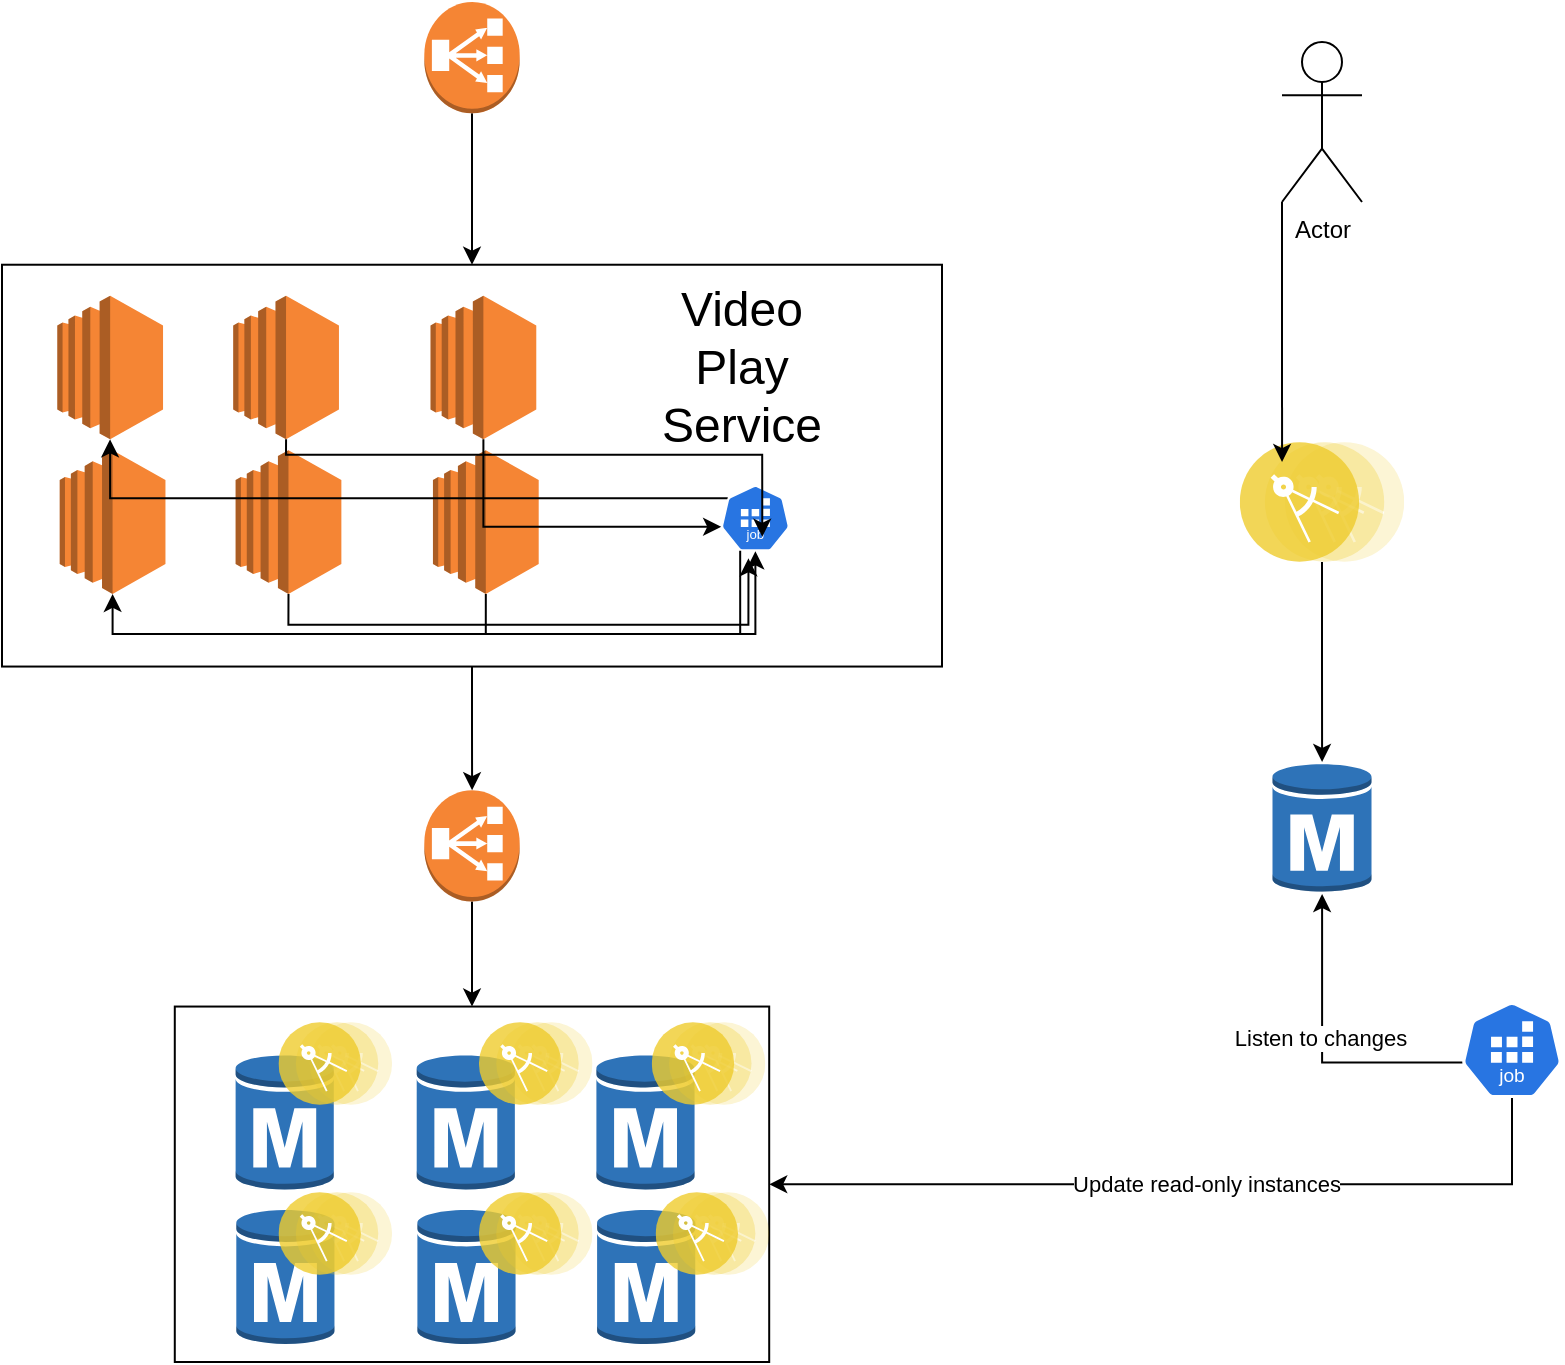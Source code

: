 <mxfile version="27.0.9">
  <diagram name="Page-1" id="gHDuonuj7EWKs1KTuPs1">
    <mxGraphModel dx="1426" dy="771" grid="1" gridSize="10" guides="1" tooltips="1" connect="1" arrows="1" fold="1" page="1" pageScale="1" pageWidth="850" pageHeight="1100" math="0" shadow="0">
      <root>
        <mxCell id="0" />
        <mxCell id="1" parent="0" />
        <mxCell id="LvuUFY8XE9f9ZZx2nTjW-48" value="" style="group" vertex="1" connectable="0" parent="1">
          <mxGeometry x="20" y="80" width="470" height="680" as="geometry" />
        </mxCell>
        <mxCell id="LvuUFY8XE9f9ZZx2nTjW-31" style="edgeStyle=orthogonalEdgeStyle;rounded=0;orthogonalLoop=1;jettySize=auto;html=1;exitX=0.5;exitY=1;exitDx=0;exitDy=0;" edge="1" parent="LvuUFY8XE9f9ZZx2nTjW-48" source="LvuUFY8XE9f9ZZx2nTjW-5" target="LvuUFY8XE9f9ZZx2nTjW-30">
          <mxGeometry relative="1" as="geometry" />
        </mxCell>
        <mxCell id="LvuUFY8XE9f9ZZx2nTjW-5" value="" style="rounded=0;whiteSpace=wrap;html=1;" vertex="1" parent="LvuUFY8XE9f9ZZx2nTjW-48">
          <mxGeometry y="131.364" width="470" height="200.909" as="geometry" />
        </mxCell>
        <mxCell id="LvuUFY8XE9f9ZZx2nTjW-40" style="edgeStyle=orthogonalEdgeStyle;rounded=0;orthogonalLoop=1;jettySize=auto;html=1;exitX=0.5;exitY=1;exitDx=0;exitDy=0;exitPerimeter=0;entryX=0.5;entryY=0;entryDx=0;entryDy=0;" edge="1" parent="LvuUFY8XE9f9ZZx2nTjW-48" source="LvuUFY8XE9f9ZZx2nTjW-1" target="LvuUFY8XE9f9ZZx2nTjW-5">
          <mxGeometry relative="1" as="geometry" />
        </mxCell>
        <mxCell id="LvuUFY8XE9f9ZZx2nTjW-1" value="" style="outlineConnect=0;dashed=0;verticalLabelPosition=bottom;verticalAlign=top;align=center;html=1;shape=mxgraph.aws3.classic_load_balancer;fillColor=#F58534;gradientColor=none;" vertex="1" parent="LvuUFY8XE9f9ZZx2nTjW-48">
          <mxGeometry x="211.154" width="47.691" height="55.636" as="geometry" />
        </mxCell>
        <mxCell id="LvuUFY8XE9f9ZZx2nTjW-6" value="" style="outlineConnect=0;dashed=0;verticalLabelPosition=bottom;verticalAlign=top;align=center;html=1;shape=mxgraph.aws3.ec2;fillColor=#F58534;gradientColor=none;" vertex="1" parent="LvuUFY8XE9f9ZZx2nTjW-48">
          <mxGeometry x="27.647" y="146.818" width="52.875" height="71.864" as="geometry" />
        </mxCell>
        <mxCell id="LvuUFY8XE9f9ZZx2nTjW-7" value="" style="outlineConnect=0;dashed=0;verticalLabelPosition=bottom;verticalAlign=top;align=center;html=1;shape=mxgraph.aws3.ec2;fillColor=#F58534;gradientColor=none;" vertex="1" parent="LvuUFY8XE9f9ZZx2nTjW-48">
          <mxGeometry x="115.599" y="146.818" width="52.875" height="71.864" as="geometry" />
        </mxCell>
        <mxCell id="LvuUFY8XE9f9ZZx2nTjW-8" value="" style="outlineConnect=0;dashed=0;verticalLabelPosition=bottom;verticalAlign=top;align=center;html=1;shape=mxgraph.aws3.ec2;fillColor=#F58534;gradientColor=none;" vertex="1" parent="LvuUFY8XE9f9ZZx2nTjW-48">
          <mxGeometry x="214.265" y="146.818" width="52.875" height="71.864" as="geometry" />
        </mxCell>
        <mxCell id="LvuUFY8XE9f9ZZx2nTjW-9" value="" style="outlineConnect=0;dashed=0;verticalLabelPosition=bottom;verticalAlign=top;align=center;html=1;shape=mxgraph.aws3.ec2;fillColor=#F58534;gradientColor=none;" vertex="1" parent="LvuUFY8XE9f9ZZx2nTjW-48">
          <mxGeometry x="215.474" y="224.091" width="52.875" height="71.864" as="geometry" />
        </mxCell>
        <mxCell id="LvuUFY8XE9f9ZZx2nTjW-17" style="edgeStyle=orthogonalEdgeStyle;rounded=0;orthogonalLoop=1;jettySize=auto;html=1;exitX=0.5;exitY=1;exitDx=0;exitDy=0;exitPerimeter=0;" edge="1" parent="LvuUFY8XE9f9ZZx2nTjW-48" source="LvuUFY8XE9f9ZZx2nTjW-10">
          <mxGeometry relative="1" as="geometry">
            <mxPoint x="373.235" y="278.182" as="targetPoint" />
            <Array as="points">
              <mxPoint x="143.074" y="311.409" />
              <mxPoint x="373.235" y="311.409" />
            </Array>
          </mxGeometry>
        </mxCell>
        <mxCell id="LvuUFY8XE9f9ZZx2nTjW-10" value="" style="outlineConnect=0;dashed=0;verticalLabelPosition=bottom;verticalAlign=top;align=center;html=1;shape=mxgraph.aws3.ec2;fillColor=#F58534;gradientColor=none;" vertex="1" parent="LvuUFY8XE9f9ZZx2nTjW-48">
          <mxGeometry x="116.809" y="224.091" width="52.875" height="71.864" as="geometry" />
        </mxCell>
        <mxCell id="LvuUFY8XE9f9ZZx2nTjW-11" value="" style="outlineConnect=0;dashed=0;verticalLabelPosition=bottom;verticalAlign=top;align=center;html=1;shape=mxgraph.aws3.ec2;fillColor=#F58534;gradientColor=none;" vertex="1" parent="LvuUFY8XE9f9ZZx2nTjW-48">
          <mxGeometry x="28.857" y="224.091" width="52.875" height="71.864" as="geometry" />
        </mxCell>
        <mxCell id="LvuUFY8XE9f9ZZx2nTjW-13" value="&lt;font style=&quot;font-size: 24px;&quot;&gt;Video Play Service&lt;/font&gt;" style="text;strokeColor=none;align=center;fillColor=none;html=1;verticalAlign=middle;whiteSpace=wrap;rounded=0;" vertex="1" parent="LvuUFY8XE9f9ZZx2nTjW-48">
          <mxGeometry x="317.941" y="155.705" width="103.676" height="54.091" as="geometry" />
        </mxCell>
        <mxCell id="LvuUFY8XE9f9ZZx2nTjW-28" style="edgeStyle=orthogonalEdgeStyle;rounded=0;orthogonalLoop=1;jettySize=auto;html=1;exitX=0.1;exitY=0.2;exitDx=0;exitDy=0;exitPerimeter=0;" edge="1" parent="LvuUFY8XE9f9ZZx2nTjW-48" source="LvuUFY8XE9f9ZZx2nTjW-14" target="LvuUFY8XE9f9ZZx2nTjW-6">
          <mxGeometry relative="1" as="geometry" />
        </mxCell>
        <mxCell id="LvuUFY8XE9f9ZZx2nTjW-14" value="" style="aspect=fixed;sketch=0;html=1;dashed=0;whitespace=wrap;verticalLabelPosition=bottom;verticalAlign=top;fillColor=#2875E2;strokeColor=#ffffff;points=[[0.005,0.63,0],[0.1,0.2,0],[0.9,0.2,0],[0.5,0,0],[0.995,0.63,0],[0.72,0.99,0],[0.5,1,0],[0.28,0.99,0]];shape=mxgraph.kubernetes.icon2;kubernetesLabel=1;prIcon=job" vertex="1" parent="LvuUFY8XE9f9ZZx2nTjW-48">
          <mxGeometry x="359.412" y="241.477" width="34.559" height="33.176" as="geometry" />
        </mxCell>
        <mxCell id="LvuUFY8XE9f9ZZx2nTjW-15" style="edgeStyle=orthogonalEdgeStyle;rounded=0;orthogonalLoop=1;jettySize=auto;html=1;exitX=0.5;exitY=1;exitDx=0;exitDy=0;exitPerimeter=0;entryX=0.005;entryY=0.63;entryDx=0;entryDy=0;entryPerimeter=0;" edge="1" parent="LvuUFY8XE9f9ZZx2nTjW-48" source="LvuUFY8XE9f9ZZx2nTjW-8" target="LvuUFY8XE9f9ZZx2nTjW-14">
          <mxGeometry relative="1" as="geometry" />
        </mxCell>
        <mxCell id="LvuUFY8XE9f9ZZx2nTjW-16" style="edgeStyle=orthogonalEdgeStyle;rounded=0;orthogonalLoop=1;jettySize=auto;html=1;exitX=0.5;exitY=1;exitDx=0;exitDy=0;exitPerimeter=0;entryX=0.5;entryY=1;entryDx=0;entryDy=0;entryPerimeter=0;" edge="1" parent="LvuUFY8XE9f9ZZx2nTjW-48" source="LvuUFY8XE9f9ZZx2nTjW-9" target="LvuUFY8XE9f9ZZx2nTjW-14">
          <mxGeometry relative="1" as="geometry" />
        </mxCell>
        <mxCell id="LvuUFY8XE9f9ZZx2nTjW-20" style="edgeStyle=orthogonalEdgeStyle;rounded=0;orthogonalLoop=1;jettySize=auto;html=1;exitX=0.5;exitY=1;exitDx=0;exitDy=0;exitPerimeter=0;entryX=0.6;entryY=0.781;entryDx=0;entryDy=0;entryPerimeter=0;" edge="1" parent="LvuUFY8XE9f9ZZx2nTjW-48" source="LvuUFY8XE9f9ZZx2nTjW-7" target="LvuUFY8XE9f9ZZx2nTjW-14">
          <mxGeometry relative="1" as="geometry">
            <Array as="points">
              <mxPoint x="142.382" y="226.409" />
              <mxPoint x="380.147" y="226.409" />
            </Array>
          </mxGeometry>
        </mxCell>
        <mxCell id="LvuUFY8XE9f9ZZx2nTjW-29" style="edgeStyle=orthogonalEdgeStyle;rounded=0;orthogonalLoop=1;jettySize=auto;html=1;exitX=0.28;exitY=0.99;exitDx=0;exitDy=0;exitPerimeter=0;entryX=0.5;entryY=1;entryDx=0;entryDy=0;entryPerimeter=0;" edge="1" parent="LvuUFY8XE9f9ZZx2nTjW-48" source="LvuUFY8XE9f9ZZx2nTjW-14" target="LvuUFY8XE9f9ZZx2nTjW-11">
          <mxGeometry relative="1" as="geometry" />
        </mxCell>
        <mxCell id="LvuUFY8XE9f9ZZx2nTjW-41" style="edgeStyle=orthogonalEdgeStyle;rounded=0;orthogonalLoop=1;jettySize=auto;html=1;exitX=0.5;exitY=1;exitDx=0;exitDy=0;exitPerimeter=0;entryX=0.5;entryY=0;entryDx=0;entryDy=0;" edge="1" parent="LvuUFY8XE9f9ZZx2nTjW-48" source="LvuUFY8XE9f9ZZx2nTjW-30" target="LvuUFY8XE9f9ZZx2nTjW-32">
          <mxGeometry relative="1" as="geometry" />
        </mxCell>
        <mxCell id="LvuUFY8XE9f9ZZx2nTjW-30" value="" style="outlineConnect=0;dashed=0;verticalLabelPosition=bottom;verticalAlign=top;align=center;html=1;shape=mxgraph.aws3.classic_load_balancer;fillColor=#F58534;gradientColor=none;" vertex="1" parent="LvuUFY8XE9f9ZZx2nTjW-48">
          <mxGeometry x="211.154" y="394.091" width="47.691" height="55.636" as="geometry" />
        </mxCell>
        <mxCell id="LvuUFY8XE9f9ZZx2nTjW-32" value="" style="rounded=0;whiteSpace=wrap;html=1;" vertex="1" parent="LvuUFY8XE9f9ZZx2nTjW-48">
          <mxGeometry x="86.397" y="502.273" width="297.206" height="177.727" as="geometry" />
        </mxCell>
        <mxCell id="LvuUFY8XE9f9ZZx2nTjW-34" value="" style="outlineConnect=0;dashed=0;verticalLabelPosition=bottom;verticalAlign=top;align=center;html=1;shape=mxgraph.aws3.rds_db_instance;fillColor=#2E73B8;gradientColor=none;" vertex="1" parent="LvuUFY8XE9f9ZZx2nTjW-48">
          <mxGeometry x="116.809" y="525.455" width="49.074" height="69.545" as="geometry" />
        </mxCell>
        <mxCell id="LvuUFY8XE9f9ZZx2nTjW-35" value="" style="outlineConnect=0;dashed=0;verticalLabelPosition=bottom;verticalAlign=top;align=center;html=1;shape=mxgraph.aws3.rds_db_instance;fillColor=#2E73B8;gradientColor=none;" vertex="1" parent="LvuUFY8XE9f9ZZx2nTjW-48">
          <mxGeometry x="207.353" y="525.455" width="49.074" height="69.545" as="geometry" />
        </mxCell>
        <mxCell id="LvuUFY8XE9f9ZZx2nTjW-36" value="" style="outlineConnect=0;dashed=0;verticalLabelPosition=bottom;verticalAlign=top;align=center;html=1;shape=mxgraph.aws3.rds_db_instance;fillColor=#2E73B8;gradientColor=none;" vertex="1" parent="LvuUFY8XE9f9ZZx2nTjW-48">
          <mxGeometry x="297.206" y="525.455" width="49.074" height="69.545" as="geometry" />
        </mxCell>
        <mxCell id="LvuUFY8XE9f9ZZx2nTjW-37" value="" style="outlineConnect=0;dashed=0;verticalLabelPosition=bottom;verticalAlign=top;align=center;html=1;shape=mxgraph.aws3.rds_db_instance;fillColor=#2E73B8;gradientColor=none;" vertex="1" parent="LvuUFY8XE9f9ZZx2nTjW-48">
          <mxGeometry x="297.551" y="602.727" width="49.074" height="69.545" as="geometry" />
        </mxCell>
        <mxCell id="LvuUFY8XE9f9ZZx2nTjW-38" value="" style="outlineConnect=0;dashed=0;verticalLabelPosition=bottom;verticalAlign=top;align=center;html=1;shape=mxgraph.aws3.rds_db_instance;fillColor=#2E73B8;gradientColor=none;" vertex="1" parent="LvuUFY8XE9f9ZZx2nTjW-48">
          <mxGeometry x="207.699" y="602.727" width="49.074" height="69.545" as="geometry" />
        </mxCell>
        <mxCell id="LvuUFY8XE9f9ZZx2nTjW-39" value="" style="outlineConnect=0;dashed=0;verticalLabelPosition=bottom;verticalAlign=top;align=center;html=1;shape=mxgraph.aws3.rds_db_instance;fillColor=#2E73B8;gradientColor=none;" vertex="1" parent="LvuUFY8XE9f9ZZx2nTjW-48">
          <mxGeometry x="117.154" y="602.727" width="49.074" height="69.545" as="geometry" />
        </mxCell>
        <mxCell id="LvuUFY8XE9f9ZZx2nTjW-42" value="" style="image;aspect=fixed;perimeter=ellipsePerimeter;html=1;align=center;shadow=0;dashed=0;fontColor=#4277BB;labelBackgroundColor=default;fontSize=12;spacingTop=3;image=img/lib/ibm/applications/microservice.svg;" vertex="1" parent="LvuUFY8XE9f9ZZx2nTjW-48">
          <mxGeometry x="138.235" y="510" width="56.815" height="41.471" as="geometry" />
        </mxCell>
        <mxCell id="LvuUFY8XE9f9ZZx2nTjW-43" value="" style="image;aspect=fixed;perimeter=ellipsePerimeter;html=1;align=center;shadow=0;dashed=0;fontColor=#4277BB;labelBackgroundColor=default;fontSize=12;spacingTop=3;image=img/lib/ibm/applications/microservice.svg;" vertex="1" parent="LvuUFY8XE9f9ZZx2nTjW-48">
          <mxGeometry x="238.456" y="510" width="56.815" height="41.471" as="geometry" />
        </mxCell>
        <mxCell id="LvuUFY8XE9f9ZZx2nTjW-44" value="" style="image;aspect=fixed;perimeter=ellipsePerimeter;html=1;align=center;shadow=0;dashed=0;fontColor=#4277BB;labelBackgroundColor=default;fontSize=12;spacingTop=3;image=img/lib/ibm/applications/microservice.svg;" vertex="1" parent="LvuUFY8XE9f9ZZx2nTjW-48">
          <mxGeometry x="324.853" y="510" width="56.815" height="41.471" as="geometry" />
        </mxCell>
        <mxCell id="LvuUFY8XE9f9ZZx2nTjW-45" value="" style="image;aspect=fixed;perimeter=ellipsePerimeter;html=1;align=center;shadow=0;dashed=0;fontColor=#4277BB;labelBackgroundColor=default;fontSize=12;spacingTop=3;image=img/lib/ibm/applications/microservice.svg;" vertex="1" parent="LvuUFY8XE9f9ZZx2nTjW-48">
          <mxGeometry x="326.788" y="595" width="56.815" height="41.471" as="geometry" />
        </mxCell>
        <mxCell id="LvuUFY8XE9f9ZZx2nTjW-46" value="" style="image;aspect=fixed;perimeter=ellipsePerimeter;html=1;align=center;shadow=0;dashed=0;fontColor=#4277BB;labelBackgroundColor=default;fontSize=12;spacingTop=3;image=img/lib/ibm/applications/microservice.svg;" vertex="1" parent="LvuUFY8XE9f9ZZx2nTjW-48">
          <mxGeometry x="238.456" y="595" width="56.815" height="41.471" as="geometry" />
        </mxCell>
        <mxCell id="LvuUFY8XE9f9ZZx2nTjW-47" value="" style="image;aspect=fixed;perimeter=ellipsePerimeter;html=1;align=center;shadow=0;dashed=0;fontColor=#4277BB;labelBackgroundColor=default;fontSize=12;spacingTop=3;image=img/lib/ibm/applications/microservice.svg;" vertex="1" parent="LvuUFY8XE9f9ZZx2nTjW-48">
          <mxGeometry x="138.235" y="595" width="56.815" height="41.471" as="geometry" />
        </mxCell>
        <mxCell id="LvuUFY8XE9f9ZZx2nTjW-49" value="Actor" style="shape=umlActor;verticalLabelPosition=bottom;verticalAlign=top;html=1;outlineConnect=0;" vertex="1" parent="1">
          <mxGeometry x="660" y="100" width="40" height="80" as="geometry" />
        </mxCell>
        <mxCell id="LvuUFY8XE9f9ZZx2nTjW-55" style="edgeStyle=orthogonalEdgeStyle;rounded=0;orthogonalLoop=1;jettySize=auto;html=1;exitX=0.5;exitY=1;exitDx=0;exitDy=0;" edge="1" parent="1" source="LvuUFY8XE9f9ZZx2nTjW-50" target="LvuUFY8XE9f9ZZx2nTjW-54">
          <mxGeometry relative="1" as="geometry" />
        </mxCell>
        <mxCell id="LvuUFY8XE9f9ZZx2nTjW-50" value="" style="image;aspect=fixed;perimeter=ellipsePerimeter;html=1;align=center;shadow=0;dashed=0;fontColor=#4277BB;labelBackgroundColor=default;fontSize=12;spacingTop=3;image=img/lib/ibm/applications/microservice.svg;" vertex="1" parent="1">
          <mxGeometry x="638.9" y="300" width="82.2" height="60" as="geometry" />
        </mxCell>
        <mxCell id="LvuUFY8XE9f9ZZx2nTjW-53" style="edgeStyle=orthogonalEdgeStyle;rounded=0;orthogonalLoop=1;jettySize=auto;html=1;exitX=0;exitY=1;exitDx=0;exitDy=0;exitPerimeter=0;entryX=0.257;entryY=0.167;entryDx=0;entryDy=0;entryPerimeter=0;" edge="1" parent="1" source="LvuUFY8XE9f9ZZx2nTjW-49" target="LvuUFY8XE9f9ZZx2nTjW-50">
          <mxGeometry relative="1" as="geometry" />
        </mxCell>
        <mxCell id="LvuUFY8XE9f9ZZx2nTjW-54" value="" style="outlineConnect=0;dashed=0;verticalLabelPosition=bottom;verticalAlign=top;align=center;html=1;shape=mxgraph.aws3.rds_db_instance;fillColor=#2E73B8;gradientColor=none;" vertex="1" parent="1">
          <mxGeometry x="655.25" y="460" width="49.5" height="66" as="geometry" />
        </mxCell>
        <mxCell id="LvuUFY8XE9f9ZZx2nTjW-57" style="edgeStyle=orthogonalEdgeStyle;rounded=0;orthogonalLoop=1;jettySize=auto;html=1;exitX=0.005;exitY=0.63;exitDx=0;exitDy=0;exitPerimeter=0;" edge="1" parent="1" source="LvuUFY8XE9f9ZZx2nTjW-56" target="LvuUFY8XE9f9ZZx2nTjW-54">
          <mxGeometry relative="1" as="geometry" />
        </mxCell>
        <mxCell id="LvuUFY8XE9f9ZZx2nTjW-58" value="Listen to changes" style="edgeLabel;html=1;align=center;verticalAlign=middle;resizable=0;points=[];" vertex="1" connectable="0" parent="LvuUFY8XE9f9ZZx2nTjW-57">
          <mxGeometry x="0.067" y="1" relative="1" as="geometry">
            <mxPoint as="offset" />
          </mxGeometry>
        </mxCell>
        <mxCell id="LvuUFY8XE9f9ZZx2nTjW-59" style="edgeStyle=orthogonalEdgeStyle;rounded=0;orthogonalLoop=1;jettySize=auto;html=1;exitX=0.5;exitY=1;exitDx=0;exitDy=0;exitPerimeter=0;entryX=1;entryY=0.5;entryDx=0;entryDy=0;" edge="1" parent="1" source="LvuUFY8XE9f9ZZx2nTjW-56" target="LvuUFY8XE9f9ZZx2nTjW-32">
          <mxGeometry relative="1" as="geometry" />
        </mxCell>
        <mxCell id="LvuUFY8XE9f9ZZx2nTjW-60" value="U&lt;span style=&quot;background-color: light-dark(#ffffff, var(--ge-dark-color, #121212)); color: light-dark(rgb(0, 0, 0), rgb(255, 255, 255));&quot;&gt;pdate read-only instances&lt;/span&gt;" style="edgeLabel;html=1;align=center;verticalAlign=middle;resizable=0;points=[];" vertex="1" connectable="0" parent="LvuUFY8XE9f9ZZx2nTjW-59">
          <mxGeometry x="-0.054" y="3" relative="1" as="geometry">
            <mxPoint y="-3" as="offset" />
          </mxGeometry>
        </mxCell>
        <mxCell id="LvuUFY8XE9f9ZZx2nTjW-56" value="" style="aspect=fixed;sketch=0;html=1;dashed=0;whitespace=wrap;verticalLabelPosition=bottom;verticalAlign=top;fillColor=#2875E2;strokeColor=#ffffff;points=[[0.005,0.63,0],[0.1,0.2,0],[0.9,0.2,0],[0.5,0,0],[0.995,0.63,0],[0.72,0.99,0],[0.5,1,0],[0.28,0.99,0]];shape=mxgraph.kubernetes.icon2;kubernetesLabel=1;prIcon=job" vertex="1" parent="1">
          <mxGeometry x="750" y="580" width="50" height="48" as="geometry" />
        </mxCell>
      </root>
    </mxGraphModel>
  </diagram>
</mxfile>
